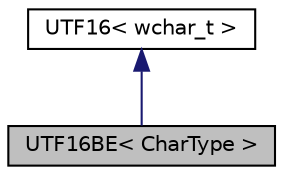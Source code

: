 digraph "UTF16BE&lt; CharType &gt;"
{
 // LATEX_PDF_SIZE
  edge [fontname="Helvetica",fontsize="10",labelfontname="Helvetica",labelfontsize="10"];
  node [fontname="Helvetica",fontsize="10",shape=record];
  Node1 [label="UTF16BE\< CharType \>",height=0.2,width=0.4,color="black", fillcolor="grey75", style="filled", fontcolor="black",tooltip="UTF-16 big endian encoding."];
  Node2 -> Node1 [dir="back",color="midnightblue",fontsize="10",style="solid",fontname="Helvetica"];
  Node2 [label="UTF16\< wchar_t \>",height=0.2,width=0.4,color="black", fillcolor="white", style="filled",URL="$struct_u_t_f16.html",tooltip=" "];
}
